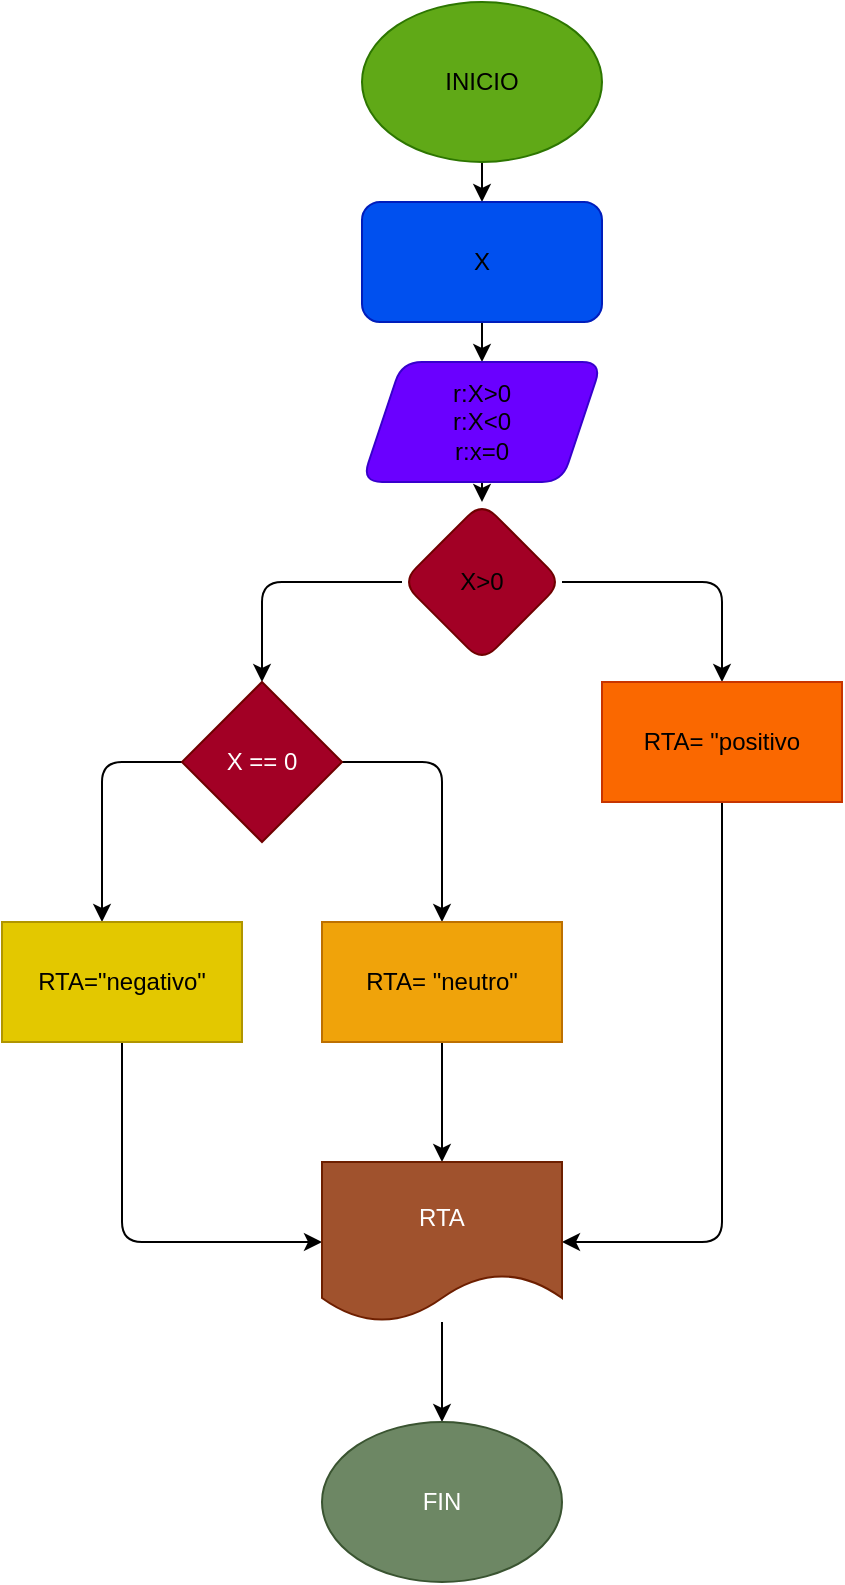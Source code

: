 <mxfile>
    <diagram id="wckXK-RrYrtezbid1Dzz" name="Page-1">
        <mxGraphModel dx="576" dy="413" grid="1" gridSize="10" guides="1" tooltips="1" connect="1" arrows="1" fold="1" page="1" pageScale="1" pageWidth="827" pageHeight="1169" math="0" shadow="0">
            <root>
                <mxCell id="0"/>
                <mxCell id="1" parent="0"/>
                <mxCell id="5" value="" style="edgeStyle=none;html=1;fontColor=#000000;" edge="1" parent="1" source="2" target="4">
                    <mxGeometry relative="1" as="geometry"/>
                </mxCell>
                <mxCell id="2" value="&lt;font color=&quot;#000000&quot;&gt;INICIO&lt;/font&gt;" style="ellipse;whiteSpace=wrap;html=1;fillColor=#60a917;fontColor=#ffffff;strokeColor=#2D7600;" vertex="1" parent="1">
                    <mxGeometry x="190" y="20" width="120" height="80" as="geometry"/>
                </mxCell>
                <mxCell id="7" value="" style="edgeStyle=none;html=1;fontColor=#000000;" edge="1" parent="1" source="4" target="6">
                    <mxGeometry relative="1" as="geometry"/>
                </mxCell>
                <mxCell id="4" value="&lt;font color=&quot;#000000&quot;&gt;X&lt;/font&gt;" style="rounded=1;whiteSpace=wrap;html=1;fillColor=#0050ef;strokeColor=#001DBC;fontColor=#ffffff;" vertex="1" parent="1">
                    <mxGeometry x="190" y="120" width="120" height="60" as="geometry"/>
                </mxCell>
                <mxCell id="9" value="" style="edgeStyle=none;html=1;fontColor=#000000;" edge="1" parent="1" source="6" target="8">
                    <mxGeometry relative="1" as="geometry"/>
                </mxCell>
                <mxCell id="6" value="&lt;font color=&quot;#000000&quot;&gt;r:X&amp;gt;0&lt;br&gt;r:X&amp;lt;0&lt;br&gt;r:x=0&lt;br&gt;&lt;/font&gt;" style="shape=parallelogram;perimeter=parallelogramPerimeter;whiteSpace=wrap;html=1;fixedSize=1;fillColor=#6a00ff;strokeColor=#3700CC;fontColor=#ffffff;rounded=1;" vertex="1" parent="1">
                    <mxGeometry x="190" y="200" width="120" height="60" as="geometry"/>
                </mxCell>
                <mxCell id="24" style="edgeStyle=none;html=1;fontColor=#000000;" edge="1" parent="1" source="8">
                    <mxGeometry relative="1" as="geometry">
                        <mxPoint x="370" y="360" as="targetPoint"/>
                        <Array as="points">
                            <mxPoint x="370" y="310"/>
                        </Array>
                    </mxGeometry>
                </mxCell>
                <mxCell id="26" style="edgeStyle=none;html=1;fontColor=#000000;" edge="1" parent="1" source="8">
                    <mxGeometry relative="1" as="geometry">
                        <mxPoint x="140" y="360" as="targetPoint"/>
                        <Array as="points">
                            <mxPoint x="140" y="310"/>
                        </Array>
                    </mxGeometry>
                </mxCell>
                <mxCell id="8" value="&lt;font color=&quot;#000000&quot;&gt;X&amp;gt;0&lt;/font&gt;" style="rhombus;whiteSpace=wrap;html=1;fillColor=#a20025;strokeColor=#6F0000;fontColor=#ffffff;rounded=1;" vertex="1" parent="1">
                    <mxGeometry x="210" y="270" width="80" height="80" as="geometry"/>
                </mxCell>
                <mxCell id="34" style="edgeStyle=none;html=1;fontColor=#000000;entryX=1;entryY=0.5;entryDx=0;entryDy=0;" edge="1" parent="1" source="25" target="33">
                    <mxGeometry relative="1" as="geometry">
                        <mxPoint x="310" y="550" as="targetPoint"/>
                        <Array as="points">
                            <mxPoint x="370" y="640"/>
                        </Array>
                    </mxGeometry>
                </mxCell>
                <mxCell id="25" value="RTA= &quot;positivo" style="rounded=0;whiteSpace=wrap;html=1;fontColor=#000000;fillColor=#fa6800;strokeColor=#C73500;" vertex="1" parent="1">
                    <mxGeometry x="310" y="360" width="120" height="60" as="geometry"/>
                </mxCell>
                <mxCell id="28" style="edgeStyle=none;html=1;fontColor=#000000;" edge="1" parent="1" source="27">
                    <mxGeometry relative="1" as="geometry">
                        <mxPoint x="230" y="480" as="targetPoint"/>
                        <Array as="points">
                            <mxPoint x="230" y="400"/>
                        </Array>
                    </mxGeometry>
                </mxCell>
                <mxCell id="29" style="edgeStyle=none;html=1;fontColor=#000000;" edge="1" parent="1" source="27">
                    <mxGeometry relative="1" as="geometry">
                        <mxPoint x="60" y="480" as="targetPoint"/>
                        <Array as="points">
                            <mxPoint x="60" y="400"/>
                        </Array>
                    </mxGeometry>
                </mxCell>
                <mxCell id="27" value="X == 0" style="rhombus;whiteSpace=wrap;html=1;fontColor=#ffffff;fillColor=#a20025;strokeColor=#6F0000;" vertex="1" parent="1">
                    <mxGeometry x="100" y="360" width="80" height="80" as="geometry"/>
                </mxCell>
                <mxCell id="35" style="edgeStyle=none;html=1;fontColor=#000000;entryX=0;entryY=0.5;entryDx=0;entryDy=0;" edge="1" parent="1" source="30" target="33">
                    <mxGeometry relative="1" as="geometry">
                        <mxPoint x="130" y="620" as="targetPoint"/>
                        <Array as="points">
                            <mxPoint x="70" y="640"/>
                        </Array>
                    </mxGeometry>
                </mxCell>
                <mxCell id="30" value="RTA=&quot;negativo&quot;" style="rounded=0;whiteSpace=wrap;html=1;fontColor=#000000;fillColor=#e3c800;strokeColor=#B09500;" vertex="1" parent="1">
                    <mxGeometry x="10" y="480" width="120" height="60" as="geometry"/>
                </mxCell>
                <mxCell id="32" style="edgeStyle=none;html=1;fontColor=#000000;" edge="1" parent="1" source="31">
                    <mxGeometry relative="1" as="geometry">
                        <mxPoint x="230" y="600" as="targetPoint"/>
                    </mxGeometry>
                </mxCell>
                <mxCell id="31" value="RTA= &quot;neutro&quot;" style="rounded=0;whiteSpace=wrap;html=1;fontColor=#000000;fillColor=#f0a30a;strokeColor=#BD7000;" vertex="1" parent="1">
                    <mxGeometry x="170" y="480" width="120" height="60" as="geometry"/>
                </mxCell>
                <mxCell id="37" style="edgeStyle=none;html=1;fontColor=#000000;" edge="1" parent="1" source="33">
                    <mxGeometry relative="1" as="geometry">
                        <mxPoint x="230" y="730" as="targetPoint"/>
                    </mxGeometry>
                </mxCell>
                <mxCell id="33" value="RTA" style="shape=document;whiteSpace=wrap;html=1;boundedLbl=1;fontColor=#ffffff;fillColor=#a0522d;strokeColor=#6D1F00;" vertex="1" parent="1">
                    <mxGeometry x="170" y="600" width="120" height="80" as="geometry"/>
                </mxCell>
                <mxCell id="38" value="FIN" style="ellipse;whiteSpace=wrap;html=1;fontColor=#ffffff;fillColor=#6d8764;strokeColor=#3A5431;" vertex="1" parent="1">
                    <mxGeometry x="170" y="730" width="120" height="80" as="geometry"/>
                </mxCell>
            </root>
        </mxGraphModel>
    </diagram>
</mxfile>